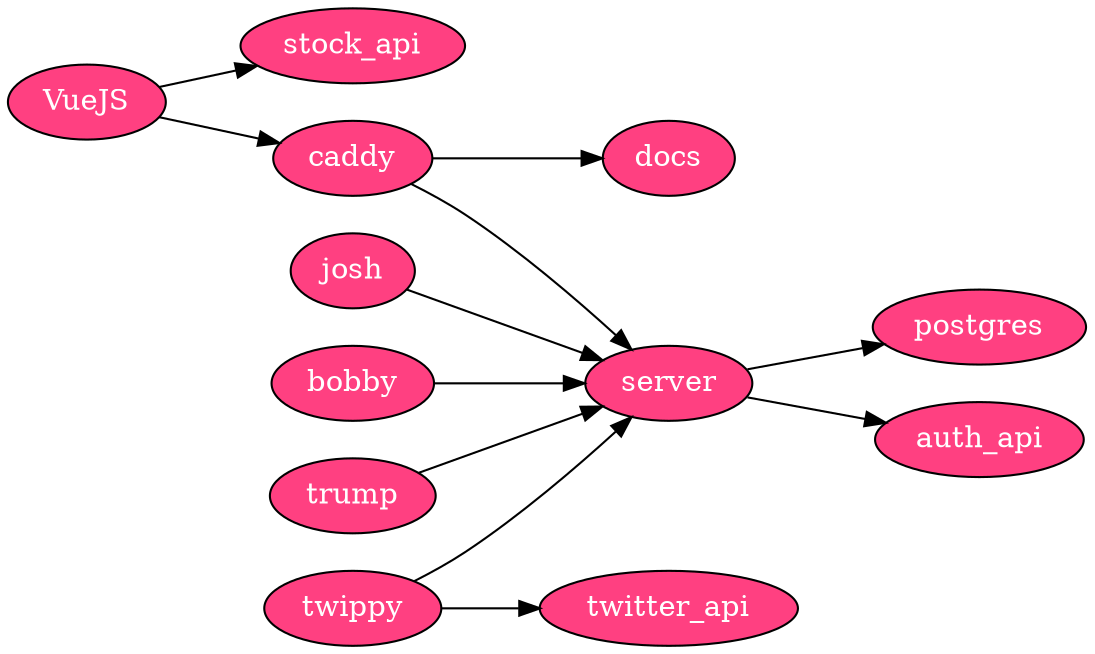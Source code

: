 digraph architecture {
  rankdir=LR;

  node[fillcolor="#FF4081" style="filled" fontcolor="white"];
  front_end[label="VueJS"];

  subgraph user_side {
    front_end -> stock_api
    front_end -> caddy
  }

  subgraph services {
      josh -> server
      bobby -> server
      caddy -> {server, docs}
      twippy -> server
      twippy -> twitter_api
      trump -> server

      {rank=same; josh, twippy, caddy, bobby};
  }

  subgraph low_level {
      server -> {postgres, auth_api}
  }
}
